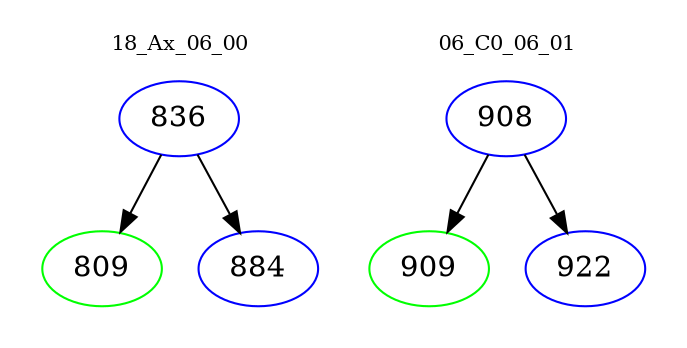 digraph{
subgraph cluster_0 {
color = white
label = "18_Ax_06_00";
fontsize=10;
T0_836 [label="836", color="blue"]
T0_836 -> T0_809 [color="black"]
T0_809 [label="809", color="green"]
T0_836 -> T0_884 [color="black"]
T0_884 [label="884", color="blue"]
}
subgraph cluster_1 {
color = white
label = "06_C0_06_01";
fontsize=10;
T1_908 [label="908", color="blue"]
T1_908 -> T1_909 [color="black"]
T1_909 [label="909", color="green"]
T1_908 -> T1_922 [color="black"]
T1_922 [label="922", color="blue"]
}
}
